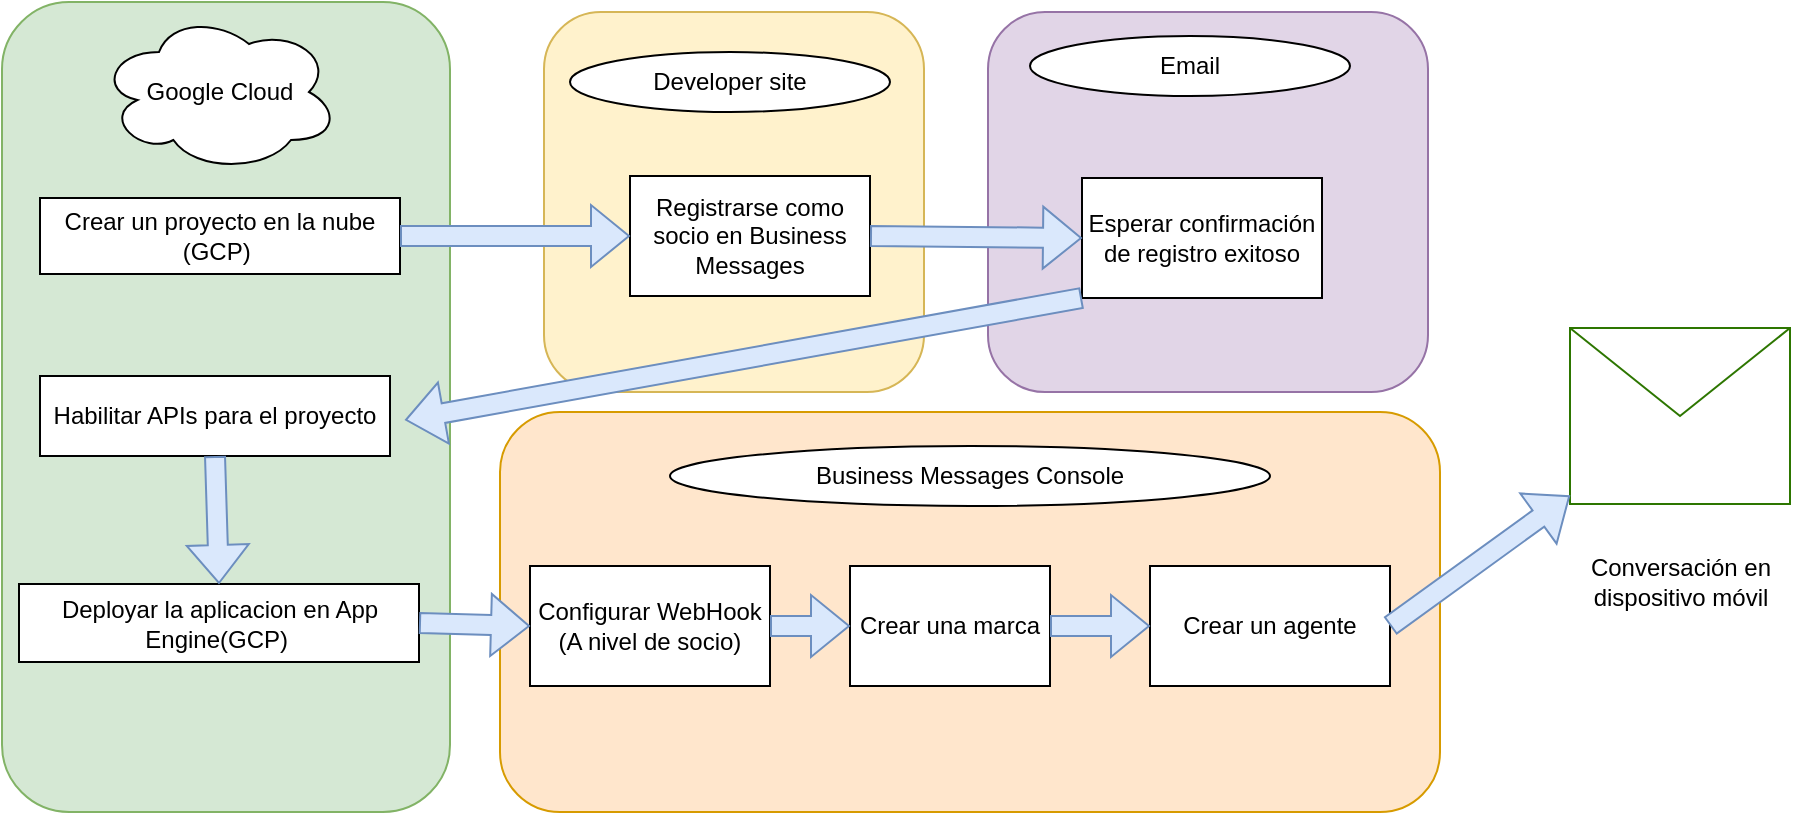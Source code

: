 <mxfile version="21.7.0" type="github">
  <diagram name="Página-1" id="xOi6kyiHSWYLCbL_X8sY">
    <mxGraphModel dx="2166" dy="542" grid="1" gridSize="10" guides="1" tooltips="1" connect="1" arrows="1" fold="1" page="1" pageScale="1" pageWidth="1100" pageHeight="850" math="0" shadow="0">
      <root>
        <mxCell id="0" />
        <mxCell id="1" parent="0" />
        <mxCell id="3_kKbW7LZaW3DJSHmMGI-20" value="" style="rounded=1;whiteSpace=wrap;html=1;fillColor=#fff2cc;strokeColor=#d6b656;" vertex="1" parent="1">
          <mxGeometry x="-763" y="120" width="190" height="190" as="geometry" />
        </mxCell>
        <mxCell id="3_kKbW7LZaW3DJSHmMGI-18" value="" style="rounded=1;whiteSpace=wrap;html=1;fillColor=#d5e8d4;strokeColor=#82b366;" vertex="1" parent="1">
          <mxGeometry x="-1034" y="115" width="224" height="405" as="geometry" />
        </mxCell>
        <mxCell id="DgZMjHlUhrgNHOkWJd5A-2" value="Crear un proyecto en la nube (GCP)&amp;nbsp;" style="rounded=0;whiteSpace=wrap;html=1;" parent="1" vertex="1">
          <mxGeometry x="-1015" y="213" width="180" height="38" as="geometry" />
        </mxCell>
        <mxCell id="DgZMjHlUhrgNHOkWJd5A-5" value="Registrarse como socio en Business Messages" style="whiteSpace=wrap;html=1;rounded=0;" parent="1" vertex="1">
          <mxGeometry x="-720" y="202" width="120" height="60" as="geometry" />
        </mxCell>
        <mxCell id="DgZMjHlUhrgNHOkWJd5A-11" value="Habilitar APIs para el proyecto" style="whiteSpace=wrap;html=1;rounded=0;" parent="1" vertex="1">
          <mxGeometry x="-1015" y="302" width="175" height="40" as="geometry" />
        </mxCell>
        <mxCell id="3_kKbW7LZaW3DJSHmMGI-13" value="Deployar la aplicacion en App Engine(GCP)&amp;nbsp;" style="rounded=0;whiteSpace=wrap;html=1;" vertex="1" parent="1">
          <mxGeometry x="-1025.5" y="406" width="200" height="39" as="geometry" />
        </mxCell>
        <mxCell id="3_kKbW7LZaW3DJSHmMGI-16" value="Developer site" style="ellipse;whiteSpace=wrap;html=1;" vertex="1" parent="1">
          <mxGeometry x="-750" y="140" width="160" height="30" as="geometry" />
        </mxCell>
        <mxCell id="3_kKbW7LZaW3DJSHmMGI-21" value="" style="rounded=1;whiteSpace=wrap;html=1;fillColor=#ffe6cc;strokeColor=#d79b00;" vertex="1" parent="1">
          <mxGeometry x="-785" y="320" width="470" height="200" as="geometry" />
        </mxCell>
        <mxCell id="3_kKbW7LZaW3DJSHmMGI-22" value="Business Messages Console" style="ellipse;whiteSpace=wrap;html=1;" vertex="1" parent="1">
          <mxGeometry x="-700" y="337" width="300" height="30" as="geometry" />
        </mxCell>
        <mxCell id="3_kKbW7LZaW3DJSHmMGI-23" value="Configurar WebHook&lt;br&gt;(A nivel de socio)" style="rounded=0;whiteSpace=wrap;html=1;" vertex="1" parent="1">
          <mxGeometry x="-770" y="397" width="120" height="60" as="geometry" />
        </mxCell>
        <mxCell id="3_kKbW7LZaW3DJSHmMGI-24" value="Crear una marca" style="rounded=0;whiteSpace=wrap;html=1;" vertex="1" parent="1">
          <mxGeometry x="-610" y="397" width="100" height="60" as="geometry" />
        </mxCell>
        <mxCell id="3_kKbW7LZaW3DJSHmMGI-25" value="Crear un agente" style="rounded=0;whiteSpace=wrap;html=1;" vertex="1" parent="1">
          <mxGeometry x="-460" y="397" width="120" height="60" as="geometry" />
        </mxCell>
        <mxCell id="3_kKbW7LZaW3DJSHmMGI-27" value="" style="rounded=1;whiteSpace=wrap;html=1;fillColor=#e1d5e7;strokeColor=#9673a6;" vertex="1" parent="1">
          <mxGeometry x="-541" y="120" width="220" height="190" as="geometry" />
        </mxCell>
        <mxCell id="3_kKbW7LZaW3DJSHmMGI-28" value="Esperar confirmación de registro exitoso" style="whiteSpace=wrap;html=1;rounded=0;" vertex="1" parent="1">
          <mxGeometry x="-494" y="203" width="120" height="60" as="geometry" />
        </mxCell>
        <mxCell id="3_kKbW7LZaW3DJSHmMGI-29" value="Email" style="ellipse;whiteSpace=wrap;html=1;" vertex="1" parent="1">
          <mxGeometry x="-520" y="132" width="160" height="30" as="geometry" />
        </mxCell>
        <mxCell id="3_kKbW7LZaW3DJSHmMGI-30" value="" style="shape=flexArrow;endArrow=classic;html=1;rounded=0;exitX=1;exitY=0.5;exitDx=0;exitDy=0;entryX=0;entryY=0.5;entryDx=0;entryDy=0;fillColor=#dae8fc;strokeColor=#6c8ebf;" edge="1" parent="1" source="DgZMjHlUhrgNHOkWJd5A-5" target="3_kKbW7LZaW3DJSHmMGI-28">
          <mxGeometry width="50" height="50" relative="1" as="geometry">
            <mxPoint x="-470" y="350" as="sourcePoint" />
            <mxPoint x="-420" y="300" as="targetPoint" />
            <Array as="points" />
          </mxGeometry>
        </mxCell>
        <mxCell id="3_kKbW7LZaW3DJSHmMGI-31" value="" style="shape=flexArrow;endArrow=classic;html=1;rounded=0;exitX=1;exitY=0.5;exitDx=0;exitDy=0;fillColor=#dae8fc;strokeColor=#6c8ebf;" edge="1" parent="1" source="DgZMjHlUhrgNHOkWJd5A-2" target="DgZMjHlUhrgNHOkWJd5A-5">
          <mxGeometry width="50" height="50" relative="1" as="geometry">
            <mxPoint x="-470" y="350" as="sourcePoint" />
            <mxPoint x="-420" y="300" as="targetPoint" />
          </mxGeometry>
        </mxCell>
        <mxCell id="3_kKbW7LZaW3DJSHmMGI-32" value="" style="shape=flexArrow;endArrow=classic;html=1;rounded=0;entryX=1.043;entryY=0.55;entryDx=0;entryDy=0;entryPerimeter=0;exitX=0;exitY=1;exitDx=0;exitDy=0;fillColor=#dae8fc;strokeColor=#6c8ebf;" edge="1" parent="1" source="3_kKbW7LZaW3DJSHmMGI-28" target="DgZMjHlUhrgNHOkWJd5A-11">
          <mxGeometry width="50" height="50" relative="1" as="geometry">
            <mxPoint x="-690" y="270" as="sourcePoint" />
            <mxPoint x="-780" y="270" as="targetPoint" />
          </mxGeometry>
        </mxCell>
        <mxCell id="3_kKbW7LZaW3DJSHmMGI-33" value="" style="shape=flexArrow;endArrow=classic;html=1;rounded=0;exitX=0.5;exitY=1;exitDx=0;exitDy=0;entryX=0.5;entryY=0;entryDx=0;entryDy=0;fillColor=#dae8fc;strokeColor=#6c8ebf;" edge="1" parent="1" source="DgZMjHlUhrgNHOkWJd5A-11" target="3_kKbW7LZaW3DJSHmMGI-13">
          <mxGeometry width="50" height="50" relative="1" as="geometry">
            <mxPoint x="-620" y="272" as="sourcePoint" />
            <mxPoint x="-822" y="334" as="targetPoint" />
          </mxGeometry>
        </mxCell>
        <mxCell id="3_kKbW7LZaW3DJSHmMGI-34" value="" style="shape=flexArrow;endArrow=classic;html=1;rounded=0;exitX=1;exitY=0.5;exitDx=0;exitDy=0;entryX=0;entryY=0.5;entryDx=0;entryDy=0;fillColor=#dae8fc;strokeColor=#6c8ebf;" edge="1" parent="1" source="3_kKbW7LZaW3DJSHmMGI-13" target="3_kKbW7LZaW3DJSHmMGI-23">
          <mxGeometry width="50" height="50" relative="1" as="geometry">
            <mxPoint x="-917" y="352" as="sourcePoint" />
            <mxPoint x="-915" y="413" as="targetPoint" />
          </mxGeometry>
        </mxCell>
        <mxCell id="3_kKbW7LZaW3DJSHmMGI-35" value="" style="shape=flexArrow;endArrow=classic;html=1;rounded=0;exitX=1;exitY=0.5;exitDx=0;exitDy=0;entryX=0;entryY=0.5;entryDx=0;entryDy=0;fillColor=#dae8fc;strokeColor=#6c8ebf;" edge="1" parent="1" source="3_kKbW7LZaW3DJSHmMGI-23" target="3_kKbW7LZaW3DJSHmMGI-24">
          <mxGeometry width="50" height="50" relative="1" as="geometry">
            <mxPoint x="-815" y="435" as="sourcePoint" />
            <mxPoint x="-760" y="437" as="targetPoint" />
          </mxGeometry>
        </mxCell>
        <mxCell id="3_kKbW7LZaW3DJSHmMGI-36" value="" style="shape=flexArrow;endArrow=classic;html=1;rounded=0;exitX=1;exitY=0.5;exitDx=0;exitDy=0;entryX=0;entryY=0.5;entryDx=0;entryDy=0;fillColor=#dae8fc;strokeColor=#6c8ebf;" edge="1" parent="1" source="3_kKbW7LZaW3DJSHmMGI-24" target="3_kKbW7LZaW3DJSHmMGI-25">
          <mxGeometry width="50" height="50" relative="1" as="geometry">
            <mxPoint x="-805" y="445" as="sourcePoint" />
            <mxPoint x="-750" y="447" as="targetPoint" />
          </mxGeometry>
        </mxCell>
        <mxCell id="3_kKbW7LZaW3DJSHmMGI-39" value="Google Cloud" style="ellipse;shape=cloud;whiteSpace=wrap;html=1;" vertex="1" parent="1">
          <mxGeometry x="-985.5" y="120" width="120" height="80" as="geometry" />
        </mxCell>
        <mxCell id="3_kKbW7LZaW3DJSHmMGI-40" value="asdasdasdversac" style="shape=message;html=1;html=1;outlineConnect=0;labelPosition=center;verticalLabelPosition=bottom;align=center;verticalAlign=top;fillColor=none;fontColor=#ffffff;strokeColor=#2D7600;" vertex="1" parent="1">
          <mxGeometry x="-250" y="278" width="110" height="88" as="geometry" />
        </mxCell>
        <mxCell id="3_kKbW7LZaW3DJSHmMGI-41" value="" style="shape=flexArrow;endArrow=classic;html=1;rounded=0;exitX=1;exitY=0.5;exitDx=0;exitDy=0;fillColor=#dae8fc;strokeColor=#6c8ebf;" edge="1" parent="1" source="3_kKbW7LZaW3DJSHmMGI-25" target="3_kKbW7LZaW3DJSHmMGI-40">
          <mxGeometry width="50" height="50" relative="1" as="geometry">
            <mxPoint x="-500" y="437" as="sourcePoint" />
            <mxPoint x="-450" y="437" as="targetPoint" />
          </mxGeometry>
        </mxCell>
        <mxCell id="3_kKbW7LZaW3DJSHmMGI-42" value="Conversación en &lt;br&gt;dispositivo móvil" style="text;html=1;align=center;verticalAlign=middle;resizable=0;points=[];autosize=1;strokeColor=none;fillColor=none;" vertex="1" parent="1">
          <mxGeometry x="-250" y="385" width="110" height="40" as="geometry" />
        </mxCell>
      </root>
    </mxGraphModel>
  </diagram>
</mxfile>

